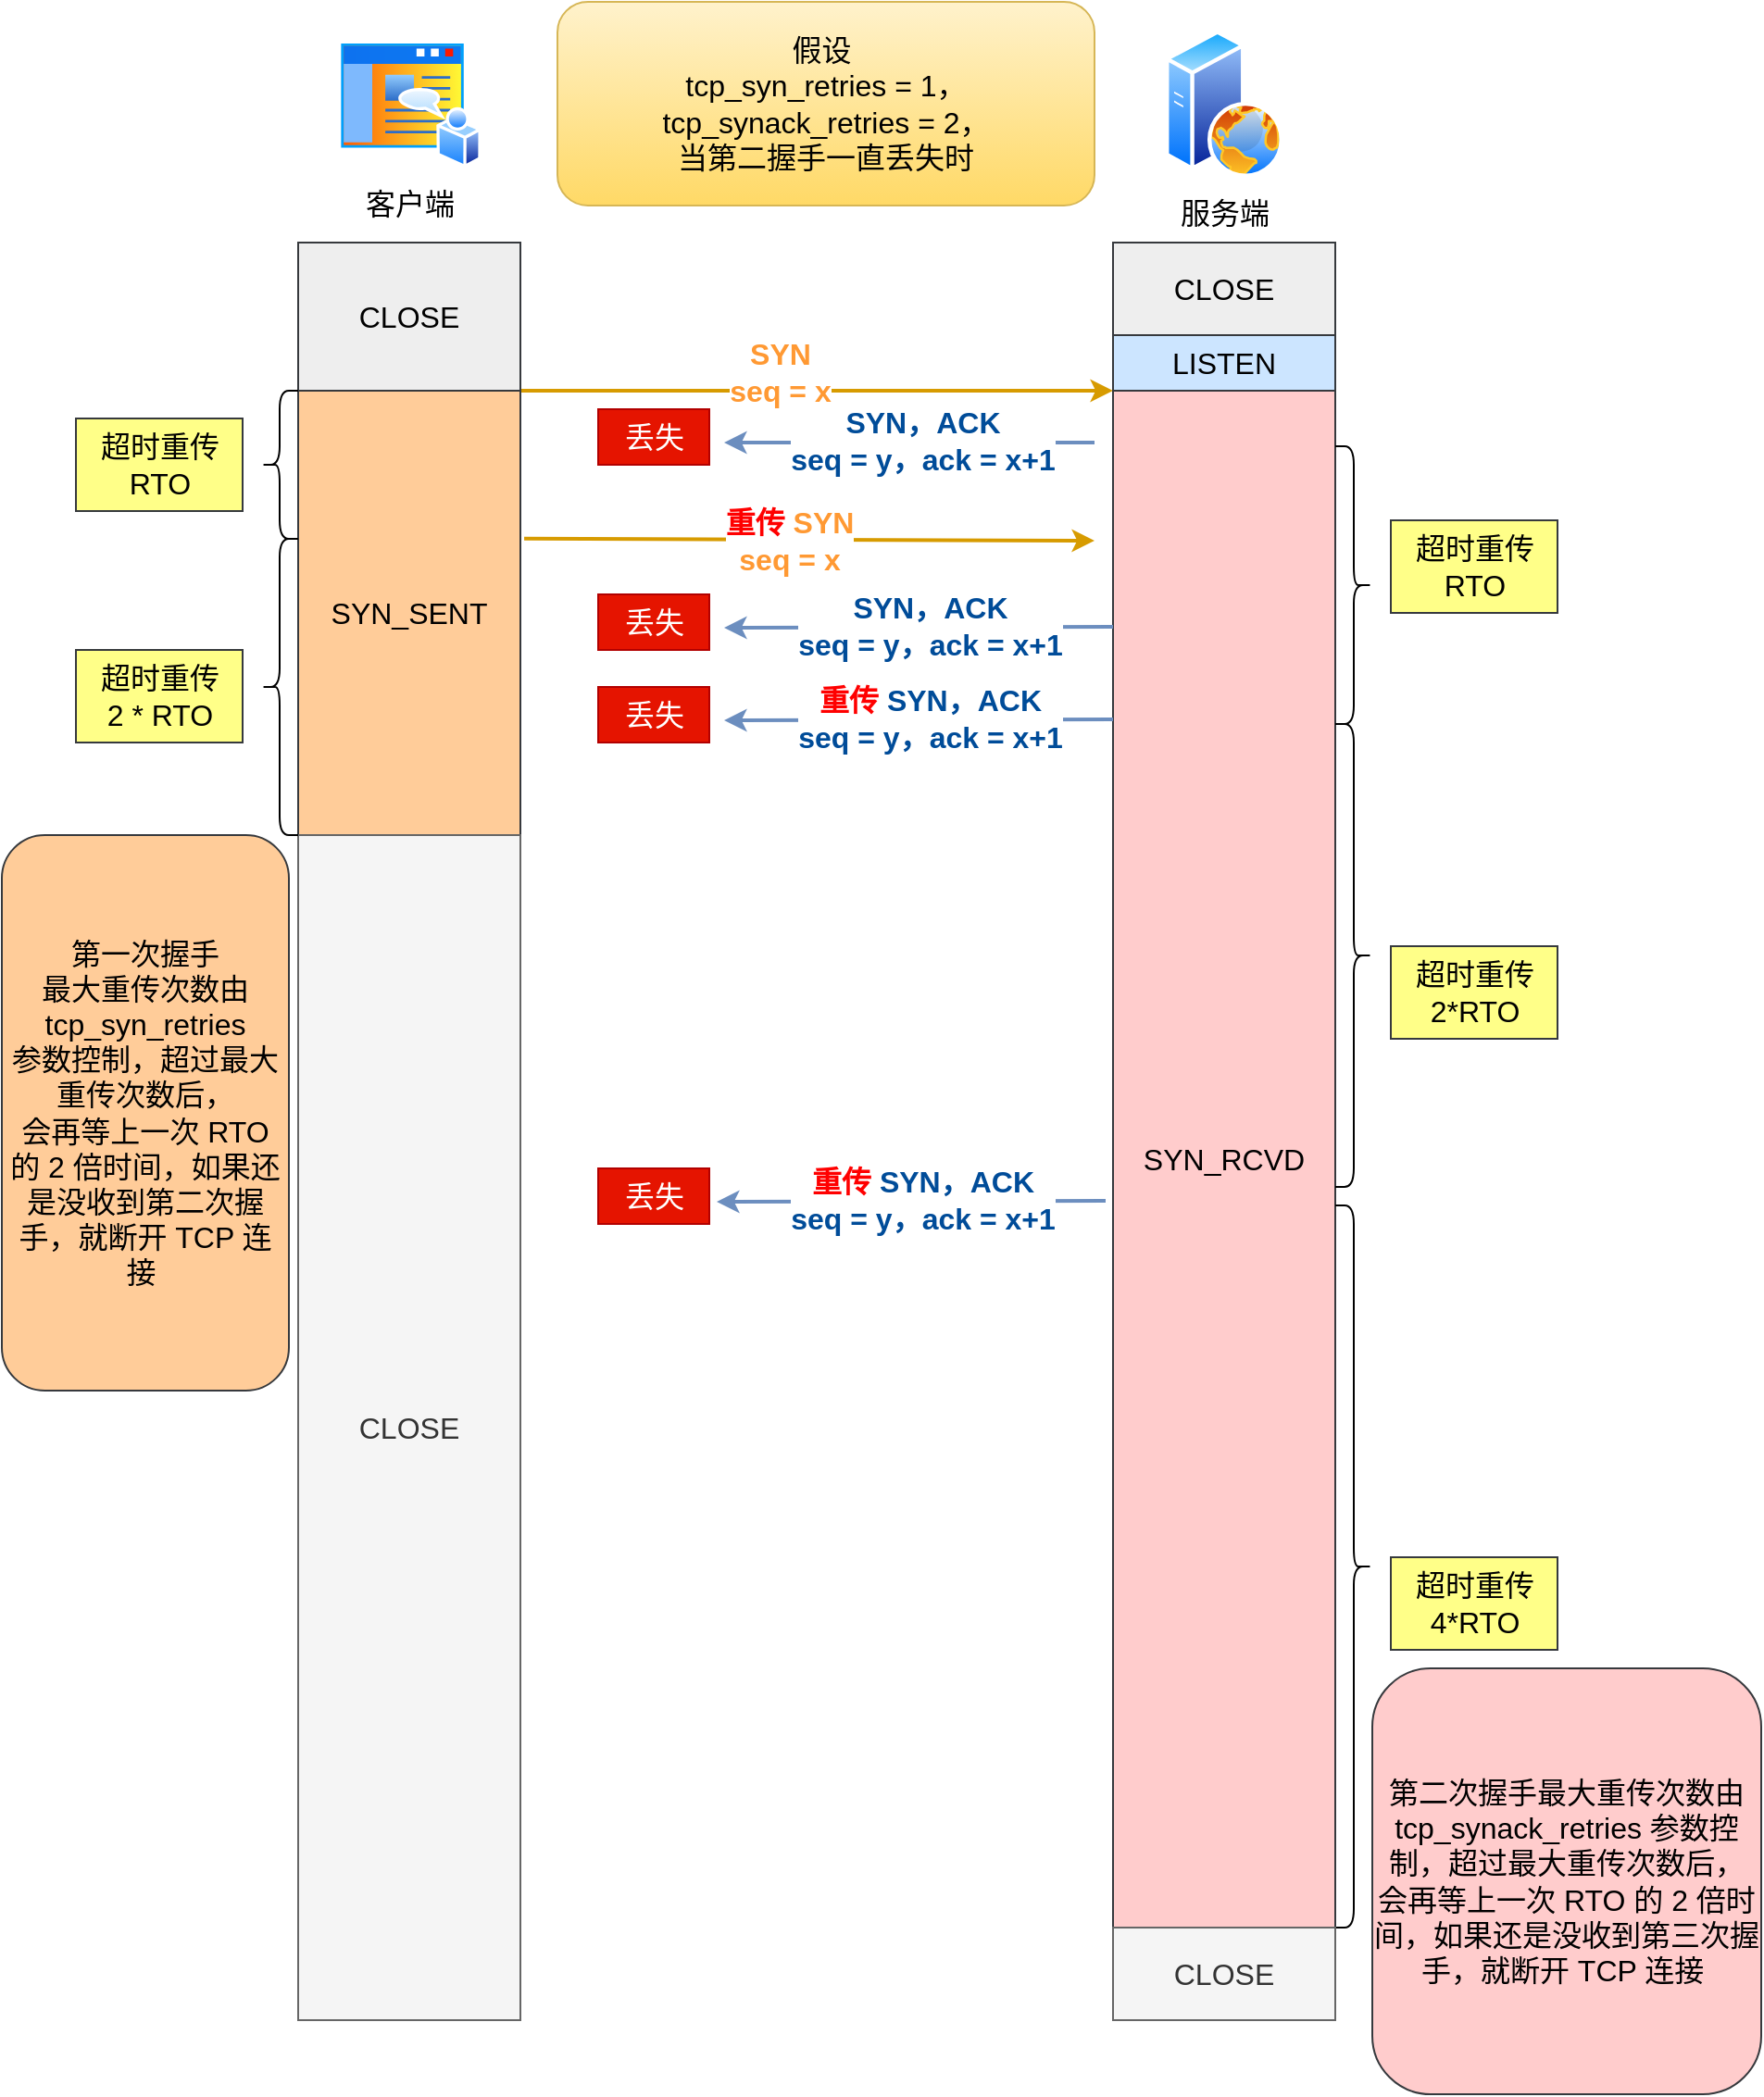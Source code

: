 <mxfile version="20.2.4" type="github">
  <diagram id="YcbZgbcO68XsaDMt3gth" name="第 1 页">
    <mxGraphModel dx="1773" dy="1731" grid="1" gridSize="10" guides="1" tooltips="1" connect="1" arrows="1" fold="1" page="1" pageScale="1" pageWidth="827" pageHeight="1169" math="0" shadow="0">
      <root>
        <mxCell id="0" />
        <mxCell id="1" parent="0" />
        <mxCell id="4zzjcm8Y2lMl3Gj6XbMF-35" value="丢失" style="text;html=1;align=center;verticalAlign=middle;resizable=0;points=[];autosize=1;strokeColor=#B20000;fillColor=#e51400;fontSize=16;fontColor=#ffffff;" vertex="1" parent="1">
          <mxGeometry x="282" y="170" width="60" height="30" as="geometry" />
        </mxCell>
        <mxCell id="4zzjcm8Y2lMl3Gj6XbMF-1" value="&lt;b style=&quot;color: rgb(255, 153, 51); font-size: 16px;&quot;&gt;SYN&lt;br style=&quot;font-size: 16px;&quot;&gt;seq = x&lt;/b&gt;" style="rounded=0;orthogonalLoop=1;jettySize=auto;html=1;fontSize=16;exitX=1;exitY=0;exitDx=0;exitDy=0;fillColor=#ffcd28;gradientColor=#ffa500;strokeColor=#d79b00;strokeWidth=2;entryX=0;entryY=1;entryDx=0;entryDy=0;" edge="1" parent="1" source="4zzjcm8Y2lMl3Gj6XbMF-2" target="4zzjcm8Y2lMl3Gj6XbMF-4">
          <mxGeometry x="-0.125" y="10" relative="1" as="geometry">
            <mxPoint x="550" y="160" as="targetPoint" />
            <mxPoint as="offset" />
          </mxGeometry>
        </mxCell>
        <mxCell id="4zzjcm8Y2lMl3Gj6XbMF-2" value="SYN_SENT" style="rounded=0;whiteSpace=wrap;html=1;fontSize=16;fillColor=#ffcc99;strokeColor=#36393d;" vertex="1" parent="1">
          <mxGeometry x="120" y="160" width="120" height="240" as="geometry" />
        </mxCell>
        <mxCell id="4zzjcm8Y2lMl3Gj6XbMF-3" value="CLOSE" style="rounded=0;whiteSpace=wrap;html=1;fontSize=16;fillColor=#eeeeee;strokeColor=#36393d;" vertex="1" parent="1">
          <mxGeometry x="120" y="80" width="120" height="80" as="geometry" />
        </mxCell>
        <mxCell id="4zzjcm8Y2lMl3Gj6XbMF-4" value="LISTEN" style="rounded=0;whiteSpace=wrap;html=1;fontSize=16;fillColor=#cce5ff;strokeColor=#36393d;" vertex="1" parent="1">
          <mxGeometry x="560" y="130" width="120" height="30" as="geometry" />
        </mxCell>
        <mxCell id="4zzjcm8Y2lMl3Gj6XbMF-5" value="CLOSE" style="rounded=0;whiteSpace=wrap;html=1;fontSize=16;fillColor=#eeeeee;strokeColor=#36393d;" vertex="1" parent="1">
          <mxGeometry x="560" y="80" width="120" height="50" as="geometry" />
        </mxCell>
        <mxCell id="4zzjcm8Y2lMl3Gj6XbMF-7" value="" style="shape=curlyBracket;whiteSpace=wrap;html=1;rounded=1;fontSize=16;" vertex="1" parent="1">
          <mxGeometry x="100" y="160" width="20" height="80" as="geometry" />
        </mxCell>
        <mxCell id="4zzjcm8Y2lMl3Gj6XbMF-8" value="超时重传&lt;br style=&quot;font-size: 16px;&quot;&gt;RTO" style="text;html=1;align=center;verticalAlign=middle;resizable=0;points=[];autosize=1;strokeColor=#36393d;fillColor=#ffff88;fontSize=16;" vertex="1" parent="1">
          <mxGeometry y="175" width="90" height="50" as="geometry" />
        </mxCell>
        <mxCell id="4zzjcm8Y2lMl3Gj6XbMF-15" value="CLOSE" style="rounded=0;whiteSpace=wrap;html=1;fontSize=16;fillColor=#f5f5f5;fontColor=#333333;strokeColor=#666666;" vertex="1" parent="1">
          <mxGeometry x="120" y="400" width="120" height="640" as="geometry" />
        </mxCell>
        <mxCell id="4zzjcm8Y2lMl3Gj6XbMF-18" value="客户端" style="aspect=fixed;perimeter=ellipsePerimeter;html=1;align=center;shadow=0;dashed=0;spacingTop=3;image;image=img/lib/active_directory/home_page.svg;fontSize=16;" vertex="1" parent="1">
          <mxGeometry x="141.11" y="-30" width="77.78" height="70" as="geometry" />
        </mxCell>
        <mxCell id="4zzjcm8Y2lMl3Gj6XbMF-19" value="服务端" style="aspect=fixed;perimeter=ellipsePerimeter;html=1;align=center;shadow=0;dashed=0;spacingTop=3;image;image=img/lib/active_directory/web_server.svg;fontSize=16;" vertex="1" parent="1">
          <mxGeometry x="588" y="-35" width="64" height="80" as="geometry" />
        </mxCell>
        <mxCell id="4zzjcm8Y2lMl3Gj6XbMF-20" value="SYN_RCVD" style="rounded=0;whiteSpace=wrap;html=1;fontSize=16;fillColor=#ffcccc;strokeColor=#36393d;" vertex="1" parent="1">
          <mxGeometry x="560" y="160" width="120" height="830" as="geometry" />
        </mxCell>
        <mxCell id="4zzjcm8Y2lMl3Gj6XbMF-22" value="&lt;font color=&quot;#004c99&quot; style=&quot;font-size: 16px;&quot;&gt;&lt;b style=&quot;font-size: 16px;&quot;&gt;SYN，ACK&lt;br style=&quot;font-size: 16px;&quot;&gt;seq = y，ack = x+1&lt;/b&gt;&lt;/font&gt;" style="rounded=0;orthogonalLoop=1;jettySize=auto;html=1;fontSize=16;fillColor=#dae8fc;strokeColor=#6c8ebf;strokeWidth=2;" edge="1" parent="1">
          <mxGeometry x="-0.064" y="-1" relative="1" as="geometry">
            <mxPoint x="350" y="188" as="targetPoint" />
            <mxPoint x="550" y="188" as="sourcePoint" />
            <mxPoint as="offset" />
          </mxGeometry>
        </mxCell>
        <mxCell id="4zzjcm8Y2lMl3Gj6XbMF-23" value="&lt;b style=&quot;color: rgb(255, 0, 0); font-size: 16px;&quot;&gt;重传&amp;nbsp;&lt;/b&gt;&lt;b style=&quot;color: rgb(255, 153, 51); font-size: 16px;&quot;&gt;SYN&lt;br style=&quot;font-size: 16px;&quot;&gt;seq = x&lt;/b&gt;" style="rounded=0;orthogonalLoop=1;jettySize=auto;html=1;fontSize=16;fillColor=#ffcd28;gradientColor=#ffa500;strokeColor=#d79b00;strokeWidth=2;exitX=1.017;exitY=0.333;exitDx=0;exitDy=0;exitPerimeter=0;" edge="1" parent="1" source="4zzjcm8Y2lMl3Gj6XbMF-2">
          <mxGeometry x="-0.071" y="-1" relative="1" as="geometry">
            <mxPoint x="550" y="241" as="targetPoint" />
            <mxPoint x="250" y="240" as="sourcePoint" />
            <mxPoint as="offset" />
          </mxGeometry>
        </mxCell>
        <mxCell id="4zzjcm8Y2lMl3Gj6XbMF-24" value="" style="shape=curlyBracket;whiteSpace=wrap;html=1;rounded=1;fontSize=16;rotation=-180;" vertex="1" parent="1">
          <mxGeometry x="680" y="190" width="20" height="150" as="geometry" />
        </mxCell>
        <mxCell id="4zzjcm8Y2lMl3Gj6XbMF-25" value="超时重传&lt;br style=&quot;font-size: 16px;&quot;&gt;RTO" style="text;html=1;align=center;verticalAlign=middle;resizable=0;points=[];autosize=1;strokeColor=#36393d;fillColor=#ffff88;fontSize=16;" vertex="1" parent="1">
          <mxGeometry x="710" y="230" width="90" height="50" as="geometry" />
        </mxCell>
        <mxCell id="4zzjcm8Y2lMl3Gj6XbMF-39" value="丢失" style="text;html=1;align=center;verticalAlign=middle;resizable=0;points=[];autosize=1;strokeColor=#B20000;fillColor=#e51400;fontSize=16;fontColor=#ffffff;" vertex="1" parent="1">
          <mxGeometry x="282" y="270" width="60" height="30" as="geometry" />
        </mxCell>
        <mxCell id="4zzjcm8Y2lMl3Gj6XbMF-40" value="&lt;font color=&quot;#004c99&quot; style=&quot;font-size: 16px;&quot;&gt;&lt;b style=&quot;font-size: 16px;&quot;&gt;SYN，ACK&lt;br style=&quot;font-size: 16px;&quot;&gt;seq = y，ack = x+1&lt;/b&gt;&lt;/font&gt;" style="rounded=0;orthogonalLoop=1;jettySize=auto;html=1;fontSize=16;exitX=0;exitY=0.25;exitDx=0;exitDy=0;fillColor=#dae8fc;strokeColor=#6c8ebf;strokeWidth=2;" edge="1" parent="1">
          <mxGeometry x="-0.064" y="-1" relative="1" as="geometry">
            <mxPoint x="350" y="288" as="targetPoint" />
            <mxPoint x="560" y="287.5" as="sourcePoint" />
            <mxPoint as="offset" />
          </mxGeometry>
        </mxCell>
        <mxCell id="4zzjcm8Y2lMl3Gj6XbMF-41" value="丢失" style="text;html=1;align=center;verticalAlign=middle;resizable=0;points=[];autosize=1;strokeColor=#B20000;fillColor=#e51400;fontSize=16;fontColor=#ffffff;" vertex="1" parent="1">
          <mxGeometry x="282" y="320" width="60" height="30" as="geometry" />
        </mxCell>
        <mxCell id="4zzjcm8Y2lMl3Gj6XbMF-42" value="&lt;b style=&quot;font-size: 16px;&quot;&gt;&lt;font color=&quot;#ff0000&quot; style=&quot;font-size: 16px;&quot;&gt;重传&lt;/font&gt;&lt;font color=&quot;#004c99&quot; style=&quot;font-size: 16px;&quot;&gt; SYN，ACK&lt;/font&gt;&lt;br style=&quot;font-size: 16px;&quot;&gt;&lt;font color=&quot;#004c99&quot; style=&quot;font-size: 16px;&quot;&gt;seq = y，ack = x+1&lt;/font&gt;&lt;/b&gt;" style="rounded=0;orthogonalLoop=1;jettySize=auto;html=1;fontSize=16;exitX=0;exitY=0.25;exitDx=0;exitDy=0;fillColor=#dae8fc;strokeColor=#6c8ebf;strokeWidth=2;" edge="1" parent="1">
          <mxGeometry x="-0.064" y="-1" relative="1" as="geometry">
            <mxPoint x="350" y="338" as="targetPoint" />
            <mxPoint x="560" y="337.5" as="sourcePoint" />
            <mxPoint as="offset" />
          </mxGeometry>
        </mxCell>
        <mxCell id="4zzjcm8Y2lMl3Gj6XbMF-48" value="" style="shape=curlyBracket;whiteSpace=wrap;html=1;rounded=1;fontSize=16;rotation=-180;" vertex="1" parent="1">
          <mxGeometry x="680" y="340" width="20" height="250" as="geometry" />
        </mxCell>
        <mxCell id="4zzjcm8Y2lMl3Gj6XbMF-50" value="超时重传&lt;br style=&quot;font-size: 16px;&quot;&gt;2*RTO" style="text;html=1;align=center;verticalAlign=middle;resizable=0;points=[];autosize=1;strokeColor=#36393d;fillColor=#ffff88;fontSize=16;" vertex="1" parent="1">
          <mxGeometry x="710" y="460" width="90" height="50" as="geometry" />
        </mxCell>
        <mxCell id="4zzjcm8Y2lMl3Gj6XbMF-61" value="丢失" style="text;html=1;align=center;verticalAlign=middle;resizable=0;points=[];autosize=1;strokeColor=#B20000;fillColor=#e51400;fontSize=16;fontColor=#ffffff;" vertex="1" parent="1">
          <mxGeometry x="282" y="580" width="60" height="30" as="geometry" />
        </mxCell>
        <mxCell id="4zzjcm8Y2lMl3Gj6XbMF-62" value="&lt;b style=&quot;font-size: 16px;&quot;&gt;&lt;font color=&quot;#ff0000&quot; style=&quot;font-size: 16px;&quot;&gt;重传&lt;/font&gt;&lt;font color=&quot;#004c99&quot; style=&quot;font-size: 16px;&quot;&gt; SYN，ACK&lt;/font&gt;&lt;br style=&quot;font-size: 16px;&quot;&gt;&lt;font color=&quot;#004c99&quot; style=&quot;font-size: 16px;&quot;&gt;seq = y，ack = x+1&lt;/font&gt;&lt;/b&gt;" style="rounded=0;orthogonalLoop=1;jettySize=auto;html=1;fontSize=16;exitX=0;exitY=0.25;exitDx=0;exitDy=0;fillColor=#dae8fc;strokeColor=#6c8ebf;strokeWidth=2;" edge="1" parent="1">
          <mxGeometry x="-0.064" y="-1" relative="1" as="geometry">
            <mxPoint x="346" y="598" as="targetPoint" />
            <mxPoint x="556" y="597.5" as="sourcePoint" />
            <mxPoint as="offset" />
          </mxGeometry>
        </mxCell>
        <mxCell id="4zzjcm8Y2lMl3Gj6XbMF-64" value="第二次握手最大重传次数由&lt;br style=&quot;font-size: 16px;&quot;&gt;tcp_synack_retries 参数控制，超过最大重传次数后，&lt;br&gt;会再等上一次 RTO 的 2 倍时间，如果还是没收到第三次握手，就断开 TCP 连接&amp;nbsp;" style="rounded=1;whiteSpace=wrap;html=1;fontSize=16;fillColor=#ffcccc;strokeColor=#36393d;" vertex="1" parent="1">
          <mxGeometry x="700" y="850" width="210" height="230" as="geometry" />
        </mxCell>
        <mxCell id="4zzjcm8Y2lMl3Gj6XbMF-65" value="第一次握手&lt;br&gt;最大重传次数由tcp_syn_retries &lt;br&gt;参数控制，超过最大重传次数后，&lt;br&gt;会再等上一次 RTO 的 2 倍时间，如果还是没收到第二次握手，就断开 TCP 连接&amp;nbsp;" style="rounded=1;whiteSpace=wrap;html=1;fontSize=16;fillColor=#ffcc99;strokeColor=#36393d;" vertex="1" parent="1">
          <mxGeometry x="-40" y="400" width="155" height="300" as="geometry" />
        </mxCell>
        <mxCell id="4zzjcm8Y2lMl3Gj6XbMF-66" value="" style="shape=curlyBracket;whiteSpace=wrap;html=1;rounded=1;fontSize=16;rotation=-180;" vertex="1" parent="1">
          <mxGeometry x="680" y="600" width="20" height="390" as="geometry" />
        </mxCell>
        <mxCell id="4zzjcm8Y2lMl3Gj6XbMF-67" value="超时重传&lt;br style=&quot;font-size: 16px;&quot;&gt;4*RTO" style="text;html=1;align=center;verticalAlign=middle;resizable=0;points=[];autosize=1;strokeColor=#36393d;fillColor=#ffff88;fontSize=16;" vertex="1" parent="1">
          <mxGeometry x="710" y="790" width="90" height="50" as="geometry" />
        </mxCell>
        <mxCell id="4zzjcm8Y2lMl3Gj6XbMF-69" value="" style="shape=curlyBracket;whiteSpace=wrap;html=1;rounded=1;fontSize=16;" vertex="1" parent="1">
          <mxGeometry x="100" y="240" width="20" height="160" as="geometry" />
        </mxCell>
        <mxCell id="4zzjcm8Y2lMl3Gj6XbMF-70" value="超时重传&lt;br style=&quot;font-size: 16px;&quot;&gt;2 * RTO" style="text;html=1;align=center;verticalAlign=middle;resizable=0;points=[];autosize=1;strokeColor=#36393d;fillColor=#ffff88;fontSize=16;" vertex="1" parent="1">
          <mxGeometry y="300" width="90" height="50" as="geometry" />
        </mxCell>
        <mxCell id="4zzjcm8Y2lMl3Gj6XbMF-71" value="CLOSE" style="rounded=0;whiteSpace=wrap;html=1;fontSize=16;fillColor=#f5f5f5;fontColor=#333333;strokeColor=#666666;" vertex="1" parent="1">
          <mxGeometry x="560" y="990" width="120" height="50" as="geometry" />
        </mxCell>
        <mxCell id="4zzjcm8Y2lMl3Gj6XbMF-72" value="假设&amp;nbsp;&lt;br&gt;&lt;span style=&quot;color: rgb(0, 0, 0);&quot;&gt;tcp_syn_retries = 1，&lt;br&gt;&lt;/span&gt;&lt;span style=&quot;color: rgb(0, 0, 0);&quot;&gt;tcp_synack_retries = 2，&lt;br&gt;当第二握手一直丢失时&lt;/span&gt;" style="rounded=1;whiteSpace=wrap;html=1;fontSize=16;fillColor=#fff2cc;gradientColor=#ffd966;strokeColor=#d6b656;" vertex="1" parent="1">
          <mxGeometry x="260" y="-50" width="290" height="110" as="geometry" />
        </mxCell>
      </root>
    </mxGraphModel>
  </diagram>
</mxfile>
